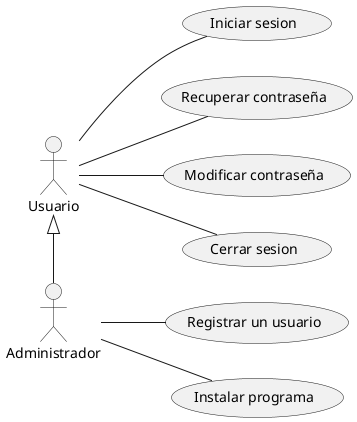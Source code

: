 @startuml

left to right direction
:Usuario:--(Iniciar sesion)
:Usuario:--(Recuperar contraseña)
:Usuario:--(Modificar contraseña)
:Usuario:--(Cerrar sesion)
:Administrador:--(Registrar un usuario)
:Administrador:--(Instalar programa)
:Usuario:<|-:Administrador:

@enduml
